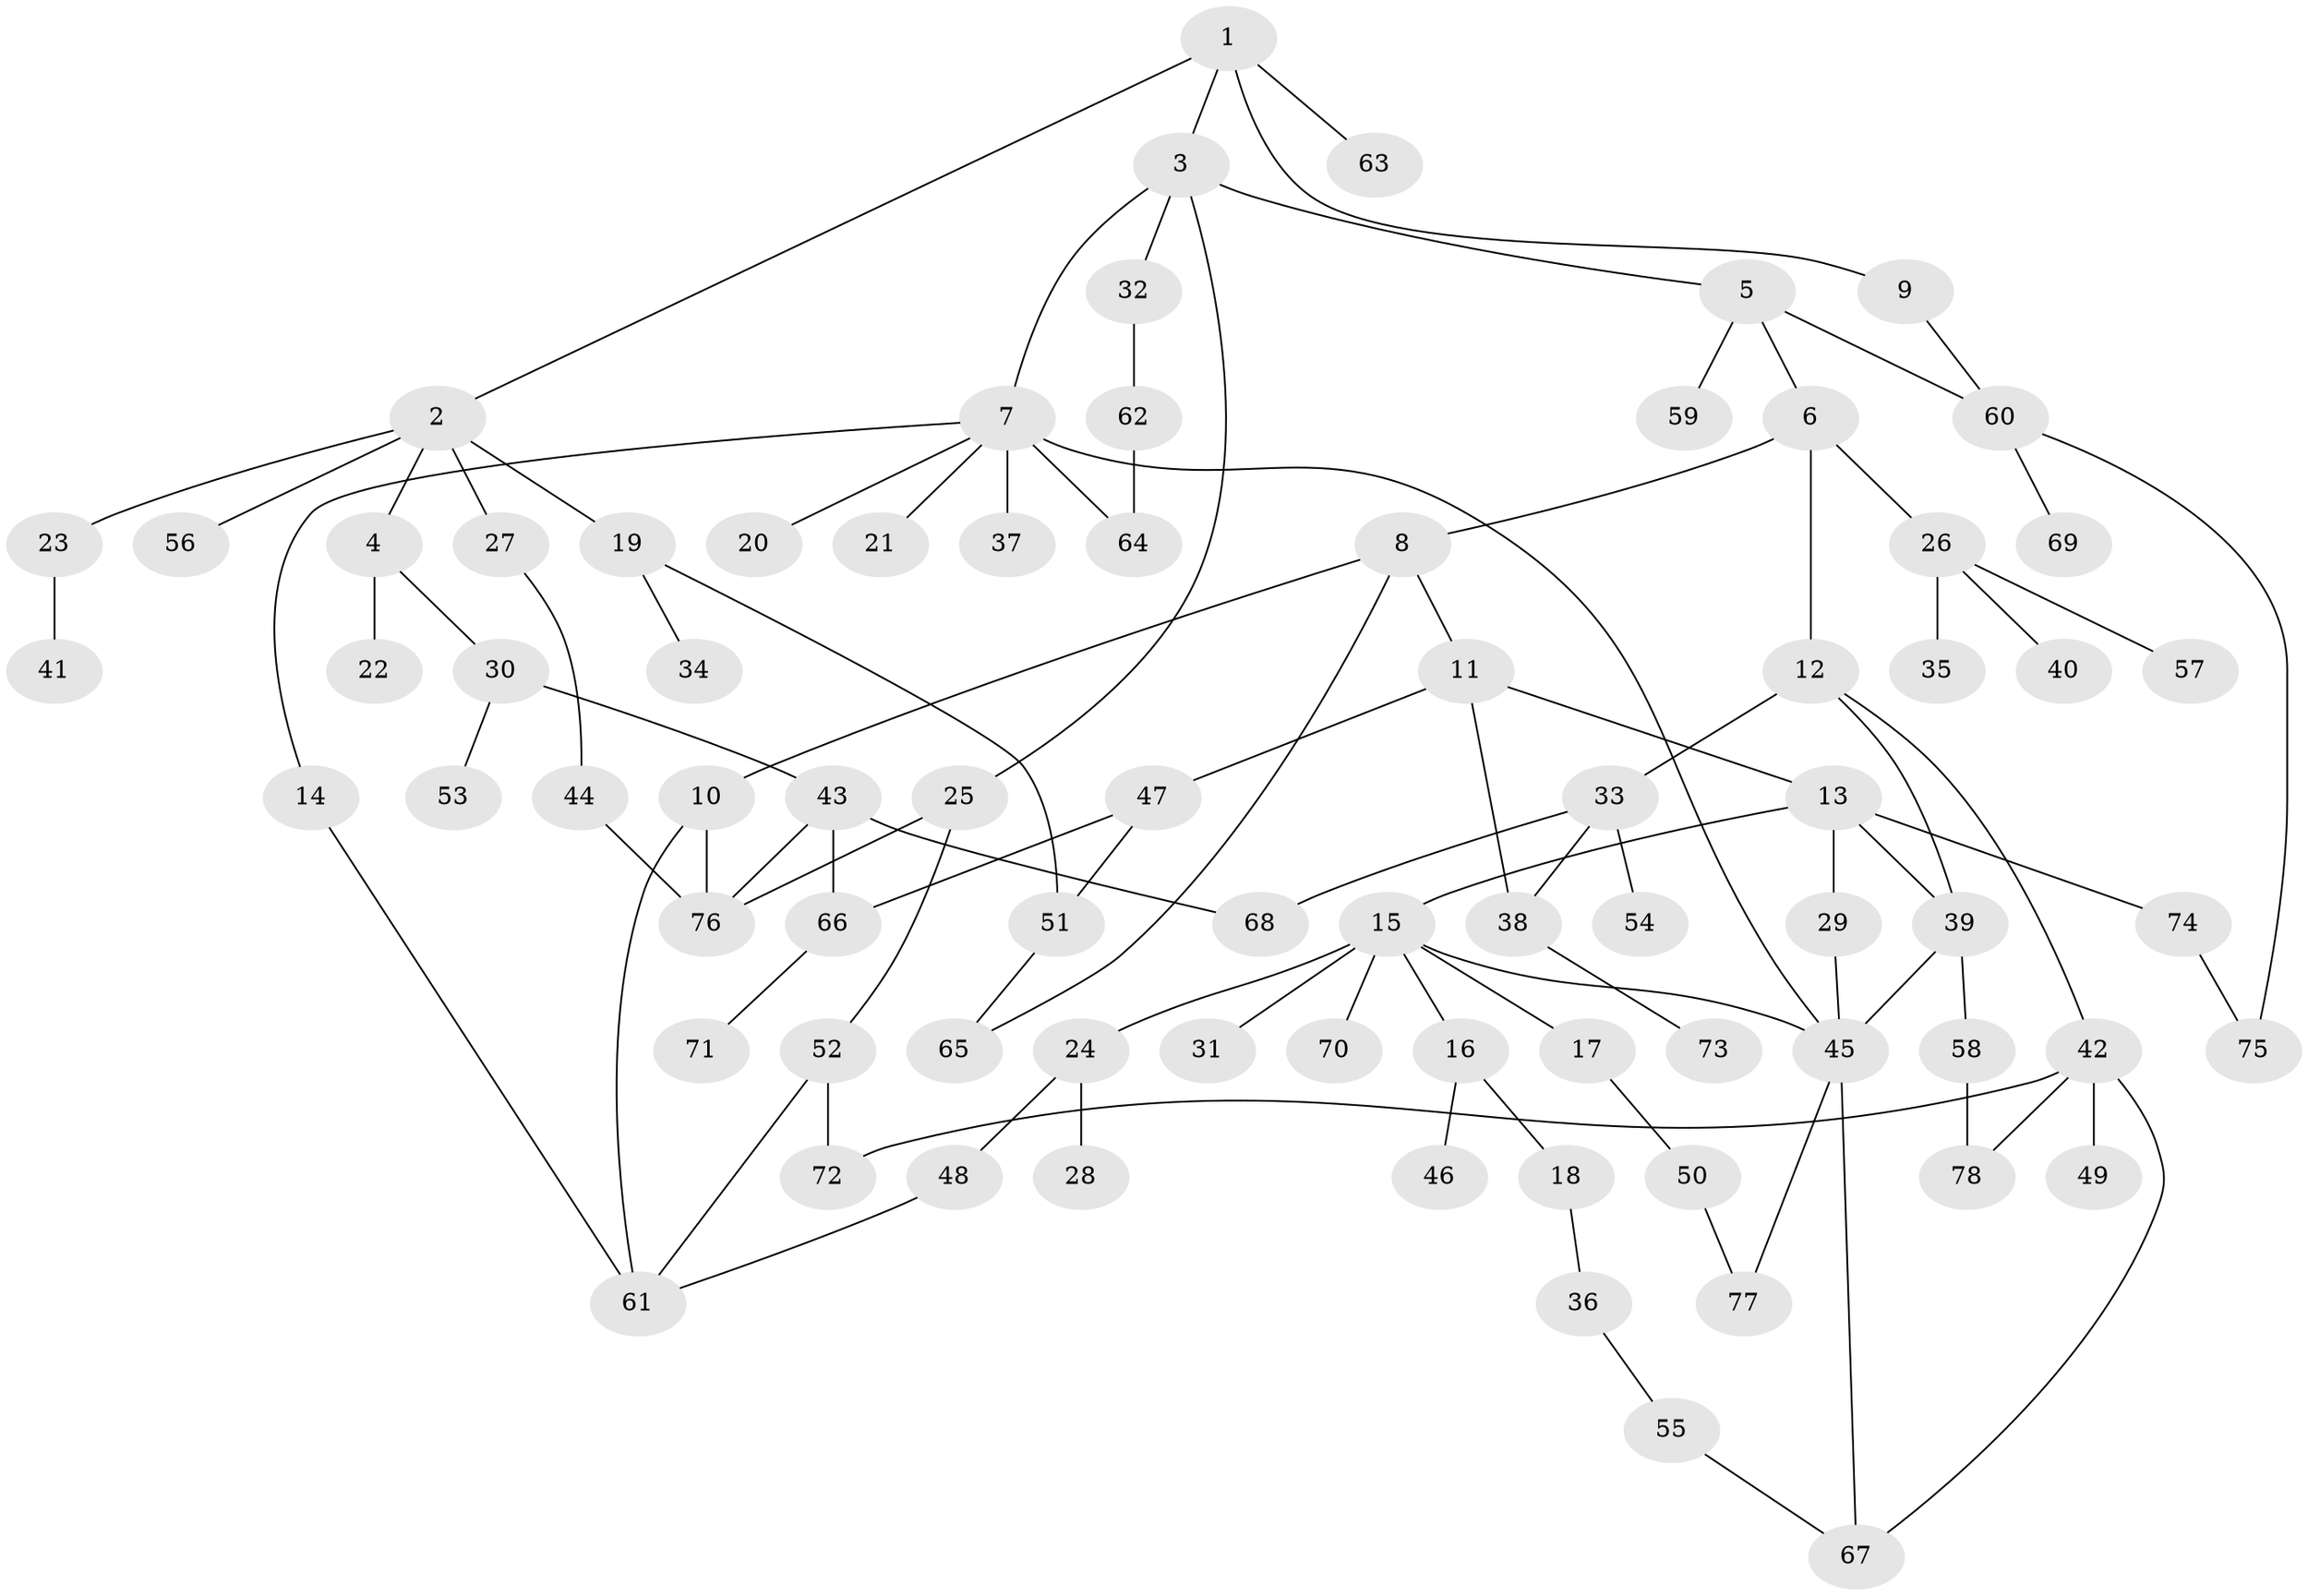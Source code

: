 // coarse degree distribution, {4: 0.1875, 5: 0.1875, 1: 0.15625, 2: 0.28125, 3: 0.15625, 6: 0.03125}
// Generated by graph-tools (version 1.1) at 2025/36/03/04/25 23:36:06]
// undirected, 78 vertices, 100 edges
graph export_dot {
  node [color=gray90,style=filled];
  1;
  2;
  3;
  4;
  5;
  6;
  7;
  8;
  9;
  10;
  11;
  12;
  13;
  14;
  15;
  16;
  17;
  18;
  19;
  20;
  21;
  22;
  23;
  24;
  25;
  26;
  27;
  28;
  29;
  30;
  31;
  32;
  33;
  34;
  35;
  36;
  37;
  38;
  39;
  40;
  41;
  42;
  43;
  44;
  45;
  46;
  47;
  48;
  49;
  50;
  51;
  52;
  53;
  54;
  55;
  56;
  57;
  58;
  59;
  60;
  61;
  62;
  63;
  64;
  65;
  66;
  67;
  68;
  69;
  70;
  71;
  72;
  73;
  74;
  75;
  76;
  77;
  78;
  1 -- 2;
  1 -- 3;
  1 -- 9;
  1 -- 63;
  2 -- 4;
  2 -- 19;
  2 -- 23;
  2 -- 27;
  2 -- 56;
  3 -- 5;
  3 -- 7;
  3 -- 25;
  3 -- 32;
  4 -- 22;
  4 -- 30;
  5 -- 6;
  5 -- 59;
  5 -- 60;
  6 -- 8;
  6 -- 12;
  6 -- 26;
  7 -- 14;
  7 -- 20;
  7 -- 21;
  7 -- 37;
  7 -- 45;
  7 -- 64;
  8 -- 10;
  8 -- 11;
  8 -- 65;
  9 -- 60;
  10 -- 76;
  10 -- 61;
  11 -- 13;
  11 -- 47;
  11 -- 38;
  12 -- 33;
  12 -- 42;
  12 -- 39;
  13 -- 15;
  13 -- 29;
  13 -- 39;
  13 -- 74;
  14 -- 61;
  15 -- 16;
  15 -- 17;
  15 -- 24;
  15 -- 31;
  15 -- 70;
  15 -- 45;
  16 -- 18;
  16 -- 46;
  17 -- 50;
  18 -- 36;
  19 -- 34;
  19 -- 51;
  23 -- 41;
  24 -- 28;
  24 -- 48;
  25 -- 52;
  25 -- 76;
  26 -- 35;
  26 -- 40;
  26 -- 57;
  27 -- 44;
  29 -- 45;
  30 -- 43;
  30 -- 53;
  32 -- 62;
  33 -- 38;
  33 -- 54;
  33 -- 68;
  36 -- 55;
  38 -- 73;
  39 -- 58;
  39 -- 45;
  42 -- 49;
  42 -- 67;
  42 -- 72;
  42 -- 78;
  43 -- 66;
  43 -- 76;
  43 -- 68;
  44 -- 76;
  45 -- 77;
  45 -- 67;
  47 -- 66;
  47 -- 51;
  48 -- 61;
  50 -- 77;
  51 -- 65;
  52 -- 61;
  52 -- 72;
  55 -- 67;
  58 -- 78;
  60 -- 69;
  60 -- 75;
  62 -- 64;
  66 -- 71;
  74 -- 75;
}
